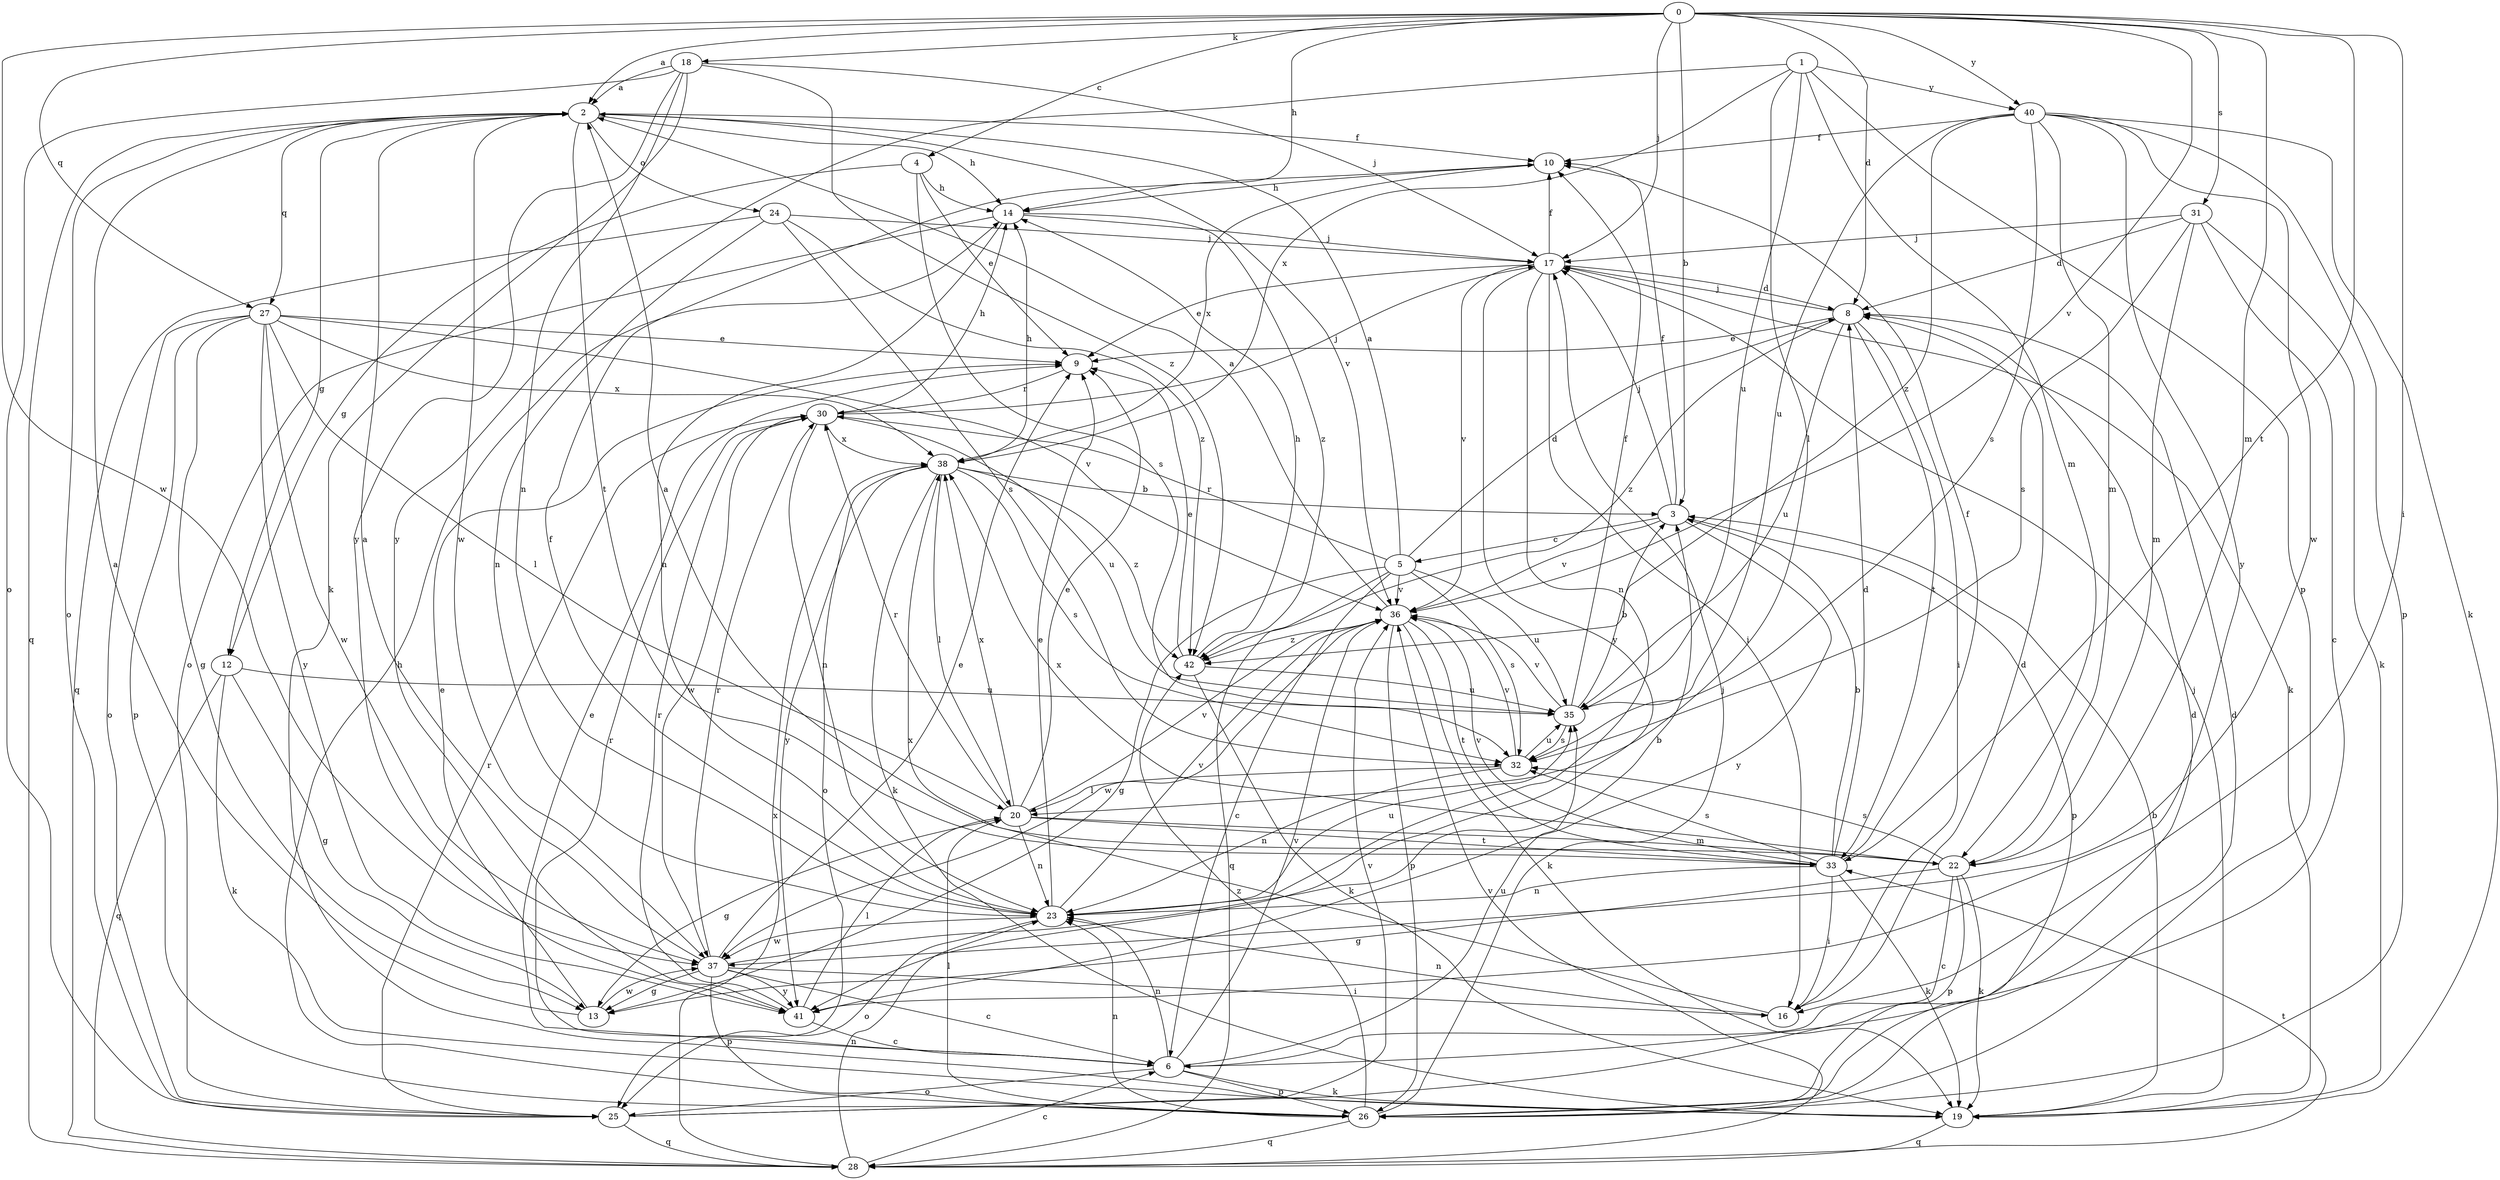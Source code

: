 strict digraph  {
0;
1;
2;
3;
4;
5;
6;
8;
9;
10;
12;
13;
14;
16;
17;
18;
19;
20;
22;
23;
24;
25;
26;
27;
28;
30;
31;
32;
33;
35;
36;
37;
38;
40;
41;
42;
0 -> 2  [label=a];
0 -> 3  [label=b];
0 -> 4  [label=c];
0 -> 8  [label=d];
0 -> 14  [label=h];
0 -> 16  [label=i];
0 -> 17  [label=j];
0 -> 18  [label=k];
0 -> 22  [label=m];
0 -> 27  [label=q];
0 -> 31  [label=s];
0 -> 33  [label=t];
0 -> 36  [label=v];
0 -> 37  [label=w];
0 -> 40  [label=y];
1 -> 20  [label=l];
1 -> 22  [label=m];
1 -> 26  [label=p];
1 -> 35  [label=u];
1 -> 38  [label=x];
1 -> 40  [label=y];
1 -> 41  [label=y];
2 -> 10  [label=f];
2 -> 12  [label=g];
2 -> 14  [label=h];
2 -> 24  [label=o];
2 -> 25  [label=o];
2 -> 27  [label=q];
2 -> 28  [label=q];
2 -> 33  [label=t];
2 -> 36  [label=v];
2 -> 37  [label=w];
3 -> 5  [label=c];
3 -> 10  [label=f];
3 -> 17  [label=j];
3 -> 26  [label=p];
3 -> 36  [label=v];
3 -> 41  [label=y];
4 -> 9  [label=e];
4 -> 12  [label=g];
4 -> 14  [label=h];
4 -> 32  [label=s];
5 -> 2  [label=a];
5 -> 6  [label=c];
5 -> 8  [label=d];
5 -> 13  [label=g];
5 -> 28  [label=q];
5 -> 30  [label=r];
5 -> 32  [label=s];
5 -> 35  [label=u];
5 -> 36  [label=v];
6 -> 9  [label=e];
6 -> 19  [label=k];
6 -> 23  [label=n];
6 -> 25  [label=o];
6 -> 26  [label=p];
6 -> 30  [label=r];
6 -> 35  [label=u];
6 -> 36  [label=v];
8 -> 9  [label=e];
8 -> 16  [label=i];
8 -> 17  [label=j];
8 -> 33  [label=t];
8 -> 35  [label=u];
8 -> 42  [label=z];
9 -> 30  [label=r];
10 -> 14  [label=h];
10 -> 38  [label=x];
12 -> 13  [label=g];
12 -> 19  [label=k];
12 -> 28  [label=q];
12 -> 35  [label=u];
13 -> 2  [label=a];
13 -> 9  [label=e];
13 -> 37  [label=w];
14 -> 17  [label=j];
14 -> 23  [label=n];
14 -> 25  [label=o];
14 -> 42  [label=z];
16 -> 8  [label=d];
16 -> 23  [label=n];
16 -> 38  [label=x];
17 -> 8  [label=d];
17 -> 9  [label=e];
17 -> 10  [label=f];
17 -> 16  [label=i];
17 -> 19  [label=k];
17 -> 23  [label=n];
17 -> 36  [label=v];
17 -> 41  [label=y];
18 -> 2  [label=a];
18 -> 17  [label=j];
18 -> 19  [label=k];
18 -> 23  [label=n];
18 -> 25  [label=o];
18 -> 41  [label=y];
18 -> 42  [label=z];
19 -> 3  [label=b];
19 -> 17  [label=j];
19 -> 28  [label=q];
20 -> 9  [label=e];
20 -> 13  [label=g];
20 -> 22  [label=m];
20 -> 23  [label=n];
20 -> 30  [label=r];
20 -> 33  [label=t];
20 -> 36  [label=v];
20 -> 38  [label=x];
22 -> 2  [label=a];
22 -> 6  [label=c];
22 -> 13  [label=g];
22 -> 19  [label=k];
22 -> 26  [label=p];
22 -> 32  [label=s];
22 -> 38  [label=x];
23 -> 9  [label=e];
23 -> 10  [label=f];
23 -> 25  [label=o];
23 -> 35  [label=u];
23 -> 36  [label=v];
23 -> 37  [label=w];
24 -> 17  [label=j];
24 -> 23  [label=n];
24 -> 28  [label=q];
24 -> 32  [label=s];
24 -> 42  [label=z];
25 -> 8  [label=d];
25 -> 28  [label=q];
25 -> 30  [label=r];
25 -> 36  [label=v];
26 -> 8  [label=d];
26 -> 14  [label=h];
26 -> 17  [label=j];
26 -> 20  [label=l];
26 -> 23  [label=n];
26 -> 28  [label=q];
26 -> 42  [label=z];
27 -> 9  [label=e];
27 -> 13  [label=g];
27 -> 20  [label=l];
27 -> 25  [label=o];
27 -> 26  [label=p];
27 -> 36  [label=v];
27 -> 37  [label=w];
27 -> 38  [label=x];
27 -> 41  [label=y];
28 -> 6  [label=c];
28 -> 23  [label=n];
28 -> 33  [label=t];
28 -> 36  [label=v];
28 -> 38  [label=x];
30 -> 14  [label=h];
30 -> 17  [label=j];
30 -> 23  [label=n];
30 -> 35  [label=u];
30 -> 37  [label=w];
30 -> 38  [label=x];
31 -> 6  [label=c];
31 -> 8  [label=d];
31 -> 17  [label=j];
31 -> 19  [label=k];
31 -> 22  [label=m];
31 -> 32  [label=s];
32 -> 20  [label=l];
32 -> 23  [label=n];
32 -> 35  [label=u];
32 -> 36  [label=v];
33 -> 3  [label=b];
33 -> 8  [label=d];
33 -> 10  [label=f];
33 -> 16  [label=i];
33 -> 19  [label=k];
33 -> 23  [label=n];
33 -> 32  [label=s];
33 -> 36  [label=v];
35 -> 3  [label=b];
35 -> 10  [label=f];
35 -> 32  [label=s];
35 -> 36  [label=v];
36 -> 2  [label=a];
36 -> 19  [label=k];
36 -> 26  [label=p];
36 -> 33  [label=t];
36 -> 37  [label=w];
36 -> 42  [label=z];
37 -> 2  [label=a];
37 -> 3  [label=b];
37 -> 6  [label=c];
37 -> 9  [label=e];
37 -> 13  [label=g];
37 -> 16  [label=i];
37 -> 26  [label=p];
37 -> 30  [label=r];
37 -> 41  [label=y];
38 -> 3  [label=b];
38 -> 14  [label=h];
38 -> 19  [label=k];
38 -> 20  [label=l];
38 -> 25  [label=o];
38 -> 32  [label=s];
38 -> 41  [label=y];
38 -> 42  [label=z];
40 -> 10  [label=f];
40 -> 19  [label=k];
40 -> 22  [label=m];
40 -> 26  [label=p];
40 -> 32  [label=s];
40 -> 35  [label=u];
40 -> 37  [label=w];
40 -> 41  [label=y];
40 -> 42  [label=z];
41 -> 6  [label=c];
41 -> 20  [label=l];
41 -> 30  [label=r];
42 -> 9  [label=e];
42 -> 14  [label=h];
42 -> 19  [label=k];
42 -> 35  [label=u];
}
